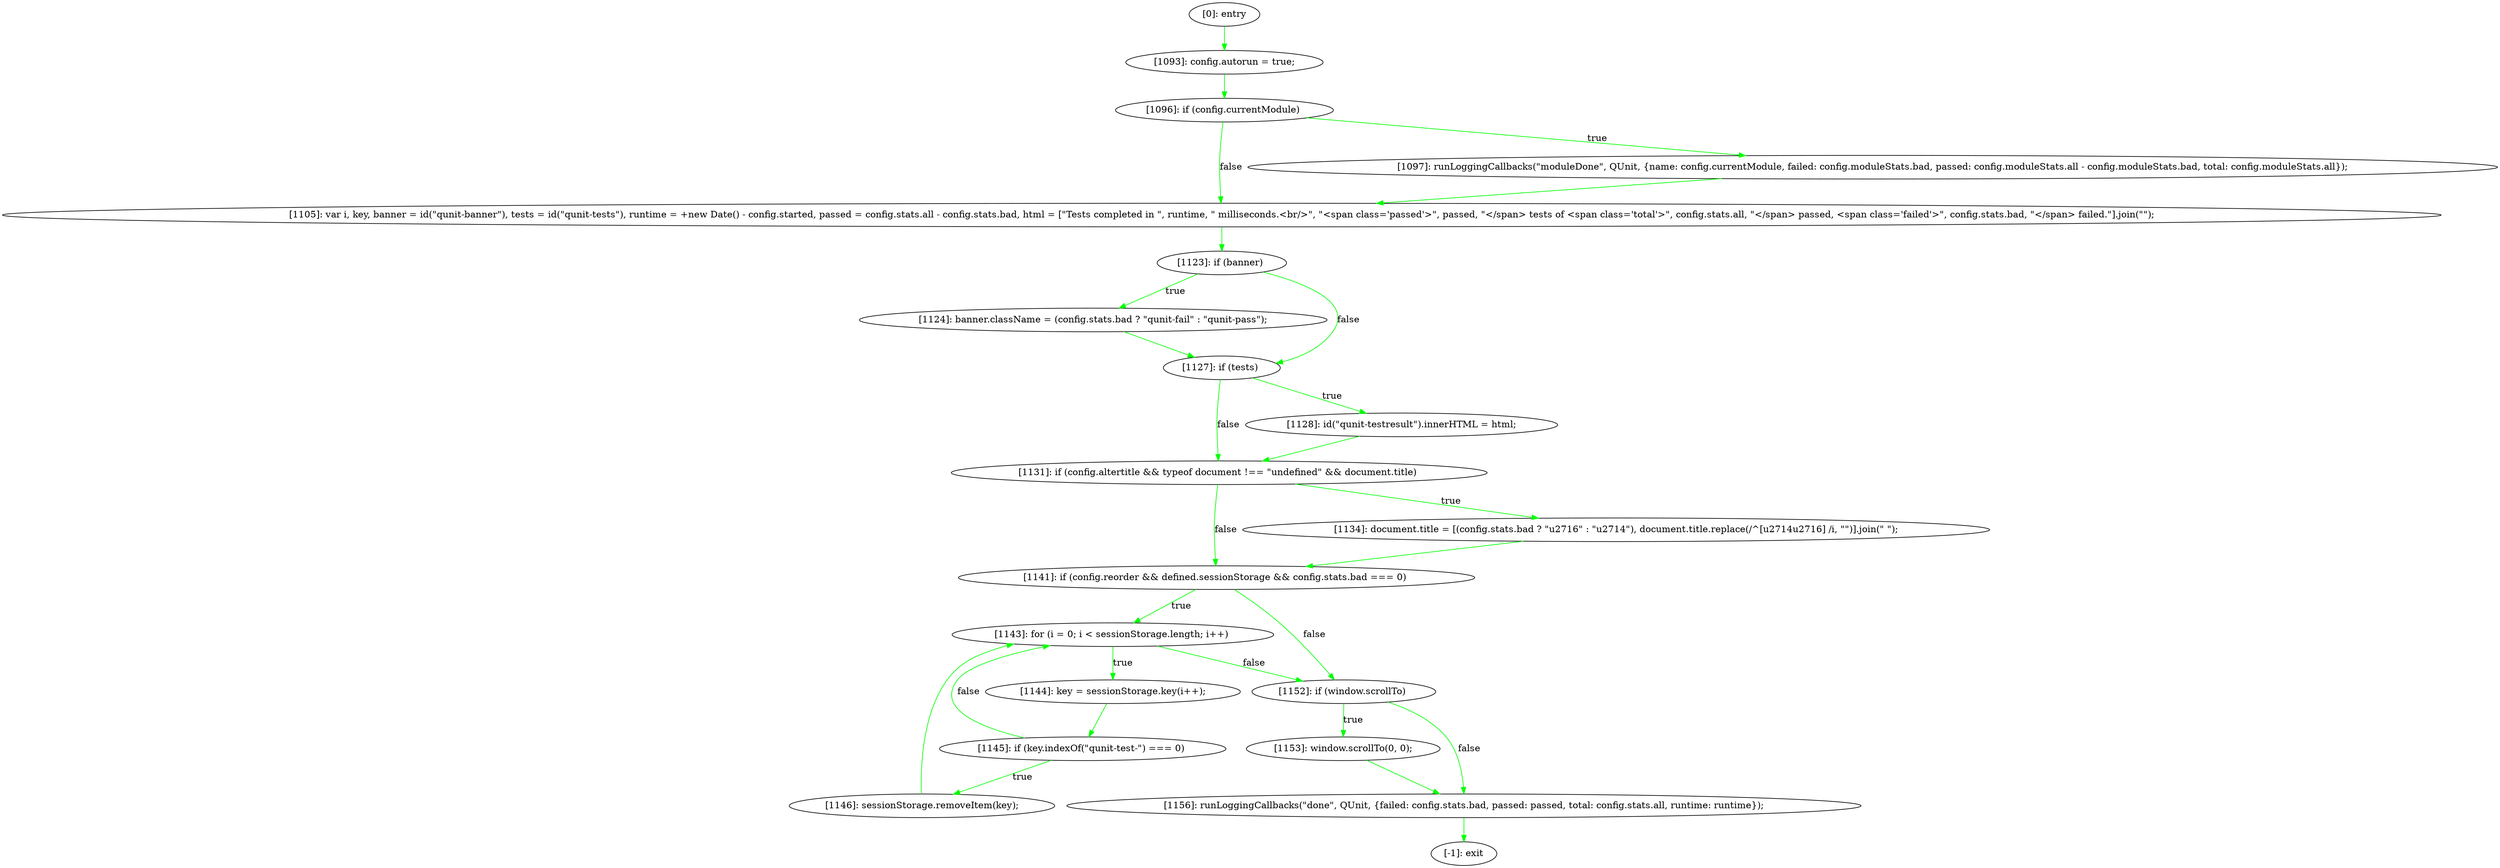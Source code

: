 digraph {
"0" [label="[1124]: banner.className = (config.stats.bad ? \"qunit-fail\" : \"qunit-pass\");\n"] 
"1" [label="[1144]: key = sessionStorage.key(i++);\n"] 
"2" [label="[1153]: window.scrollTo(0, 0);\n"] 
"3" [label="[1146]: sessionStorage.removeItem(key);\n"] 
"4" [label="[1131]: if (config.altertitle && typeof document !== \"undefined\" && document.title) "] 
"5" [label="[1145]: if (key.indexOf(\"qunit-test-\") === 0) "] 
"6" [label="[1105]: var i, key, banner = id(\"qunit-banner\"), tests = id(\"qunit-tests\"), runtime = +new Date() - config.started, passed = config.stats.all - config.stats.bad, html = [\"Tests completed in \", runtime, \" milliseconds.<br/>\", \"<span class='passed'>\", passed, \"</span> tests of <span class='total'>\", config.stats.all, \"</span> passed, <span class='failed'>\", config.stats.bad, \"</span> failed.\"].join(\"\");\n"] 
"7" [label="[1093]: config.autorun = true;\n"] 
"8" [label="[1097]: runLoggingCallbacks(\"moduleDone\", QUnit, {name: config.currentModule, failed: config.moduleStats.bad, passed: config.moduleStats.all - config.moduleStats.bad, total: config.moduleStats.all});\n"] 
"9" [label="[1141]: if (config.reorder && defined.sessionStorage && config.stats.bad === 0) "] 
"10" [label="[-1]: exit"] 
"11" [label="[1143]: for (i = 0; i < sessionStorage.length; i++) "] 
"12" [label="[0]: entry"] 
"13" [label="[1134]: document.title = [(config.stats.bad ? \"\u2716\" : \"\u2714\"), document.title.replace(/^[\u2714\u2716] /i, \"\")].join(\" \");\n"] 
"14" [label="[1123]: if (banner) "] 
"15" [label="[1156]: runLoggingCallbacks(\"done\", QUnit, {failed: config.stats.bad, passed: passed, total: config.stats.all, runtime: runtime});\n"] 
"16" [label="[1127]: if (tests) "] 
"17" [label="[1152]: if (window.scrollTo) "] 
"18" [label="[1128]: id(\"qunit-testresult\").innerHTML = html;\n"] 
"19" [label="[1096]: if (config.currentModule) "] 
"0" -> "16" [label="" color="green"] 
"1" -> "5" [label="" color="green"] 
"2" -> "15" [label="" color="green"] 
"3" -> "11" [label="" color="green"] 
"4" -> "13" [label="true" color="green"] 
"4" -> "9" [label="false" color="green"] 
"5" -> "3" [label="true" color="green"] 
"5" -> "11" [label="false" color="green"] 
"6" -> "14" [label="" color="green"] 
"7" -> "19" [label="" color="green"] 
"8" -> "6" [label="" color="green"] 
"9" -> "11" [label="true" color="green"] 
"9" -> "17" [label="false" color="green"] 
"11" -> "17" [label="false" color="green"] 
"11" -> "1" [label="true" color="green"] 
"12" -> "7" [label="" color="green"] 
"13" -> "9" [label="" color="green"] 
"14" -> "0" [label="true" color="green"] 
"14" -> "16" [label="false" color="green"] 
"15" -> "10" [label="" color="green"] 
"16" -> "18" [label="true" color="green"] 
"16" -> "4" [label="false" color="green"] 
"17" -> "2" [label="true" color="green"] 
"17" -> "15" [label="false" color="green"] 
"18" -> "4" [label="" color="green"] 
"19" -> "8" [label="true" color="green"] 
"19" -> "6" [label="false" color="green"] 
}

